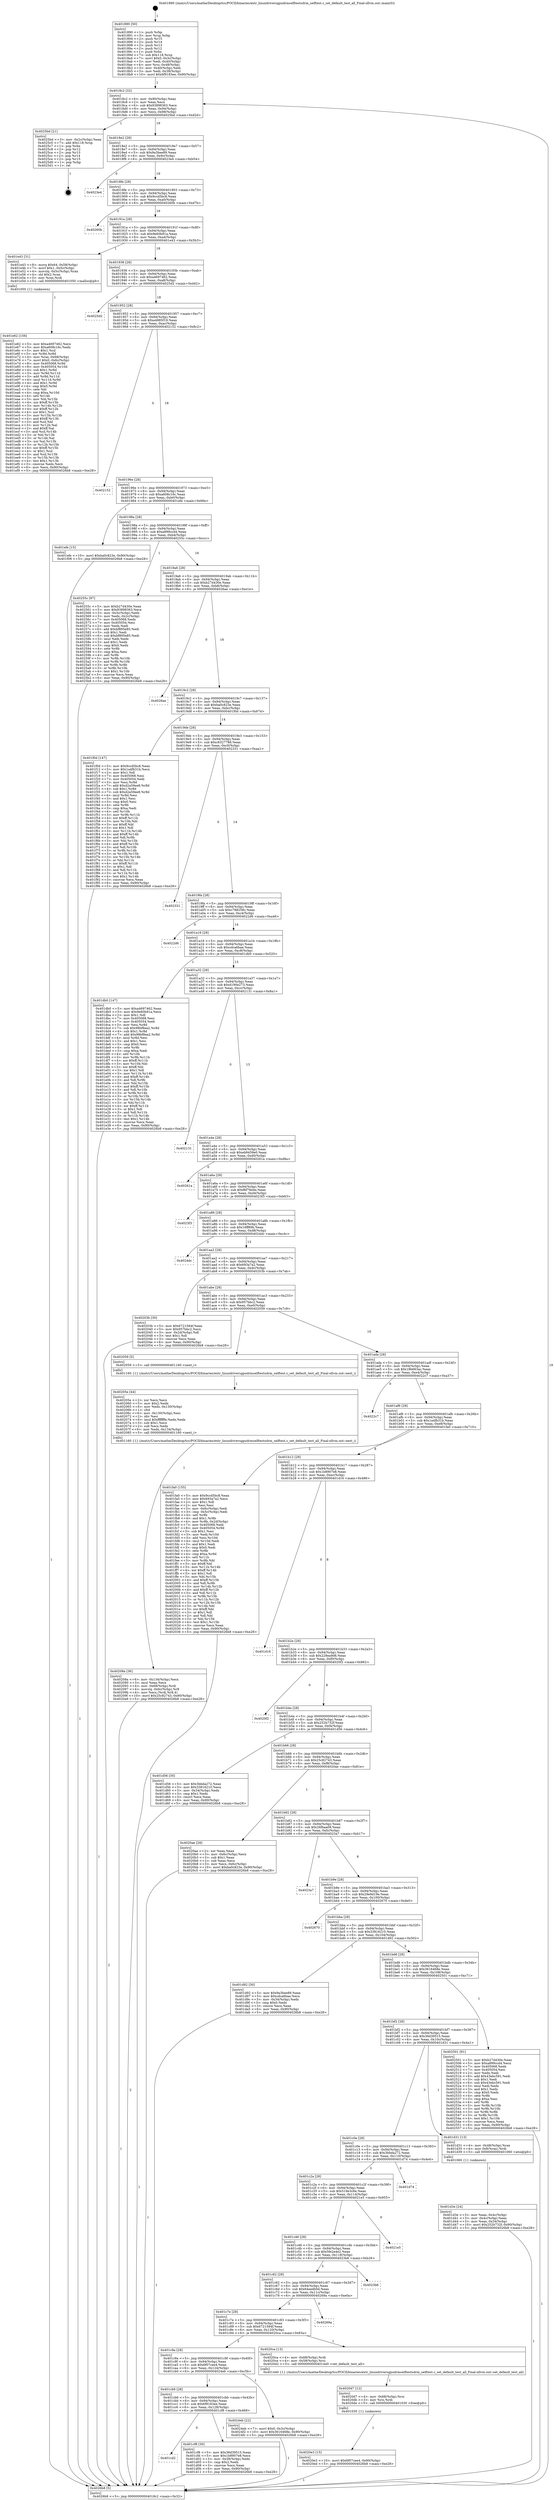 digraph "0x401890" {
  label = "0x401890 (/mnt/c/Users/mathe/Desktop/tcc/POCII/binaries/extr_linuxdriversgpudrmselftestsdrm_selftest.c_set_default_test_all_Final-ollvm.out::main(0))"
  labelloc = "t"
  node[shape=record]

  Entry [label="",width=0.3,height=0.3,shape=circle,fillcolor=black,style=filled]
  "0x4018c2" [label="{
     0x4018c2 [32]\l
     | [instrs]\l
     &nbsp;&nbsp;0x4018c2 \<+6\>: mov -0x90(%rbp),%eax\l
     &nbsp;&nbsp;0x4018c8 \<+2\>: mov %eax,%ecx\l
     &nbsp;&nbsp;0x4018ca \<+6\>: sub $0x93898363,%ecx\l
     &nbsp;&nbsp;0x4018d0 \<+6\>: mov %eax,-0x94(%rbp)\l
     &nbsp;&nbsp;0x4018d6 \<+6\>: mov %ecx,-0x98(%rbp)\l
     &nbsp;&nbsp;0x4018dc \<+6\>: je 00000000004025bd \<main+0xd2d\>\l
  }"]
  "0x4025bd" [label="{
     0x4025bd [21]\l
     | [instrs]\l
     &nbsp;&nbsp;0x4025bd \<+3\>: mov -0x2c(%rbp),%eax\l
     &nbsp;&nbsp;0x4025c0 \<+7\>: add $0x118,%rsp\l
     &nbsp;&nbsp;0x4025c7 \<+1\>: pop %rbx\l
     &nbsp;&nbsp;0x4025c8 \<+2\>: pop %r12\l
     &nbsp;&nbsp;0x4025ca \<+2\>: pop %r13\l
     &nbsp;&nbsp;0x4025cc \<+2\>: pop %r14\l
     &nbsp;&nbsp;0x4025ce \<+2\>: pop %r15\l
     &nbsp;&nbsp;0x4025d0 \<+1\>: pop %rbp\l
     &nbsp;&nbsp;0x4025d1 \<+1\>: ret\l
  }"]
  "0x4018e2" [label="{
     0x4018e2 [28]\l
     | [instrs]\l
     &nbsp;&nbsp;0x4018e2 \<+5\>: jmp 00000000004018e7 \<main+0x57\>\l
     &nbsp;&nbsp;0x4018e7 \<+6\>: mov -0x94(%rbp),%eax\l
     &nbsp;&nbsp;0x4018ed \<+5\>: sub $0x9a3bee89,%eax\l
     &nbsp;&nbsp;0x4018f2 \<+6\>: mov %eax,-0x9c(%rbp)\l
     &nbsp;&nbsp;0x4018f8 \<+6\>: je 00000000004023e4 \<main+0xb54\>\l
  }"]
  Exit [label="",width=0.3,height=0.3,shape=circle,fillcolor=black,style=filled,peripheries=2]
  "0x4023e4" [label="{
     0x4023e4\l
  }", style=dashed]
  "0x4018fe" [label="{
     0x4018fe [28]\l
     | [instrs]\l
     &nbsp;&nbsp;0x4018fe \<+5\>: jmp 0000000000401903 \<main+0x73\>\l
     &nbsp;&nbsp;0x401903 \<+6\>: mov -0x94(%rbp),%eax\l
     &nbsp;&nbsp;0x401909 \<+5\>: sub $0x9ccd5bc8,%eax\l
     &nbsp;&nbsp;0x40190e \<+6\>: mov %eax,-0xa0(%rbp)\l
     &nbsp;&nbsp;0x401914 \<+6\>: je 000000000040260b \<main+0xd7b\>\l
  }"]
  "0x4020e3" [label="{
     0x4020e3 [15]\l
     | [instrs]\l
     &nbsp;&nbsp;0x4020e3 \<+10\>: movl $0x6f07cee4,-0x90(%rbp)\l
     &nbsp;&nbsp;0x4020ed \<+5\>: jmp 00000000004026b8 \<main+0xe28\>\l
  }"]
  "0x40260b" [label="{
     0x40260b\l
  }", style=dashed]
  "0x40191a" [label="{
     0x40191a [28]\l
     | [instrs]\l
     &nbsp;&nbsp;0x40191a \<+5\>: jmp 000000000040191f \<main+0x8f\>\l
     &nbsp;&nbsp;0x40191f \<+6\>: mov -0x94(%rbp),%eax\l
     &nbsp;&nbsp;0x401925 \<+5\>: sub $0x9e60b91a,%eax\l
     &nbsp;&nbsp;0x40192a \<+6\>: mov %eax,-0xa4(%rbp)\l
     &nbsp;&nbsp;0x401930 \<+6\>: je 0000000000401e43 \<main+0x5b3\>\l
  }"]
  "0x4020d7" [label="{
     0x4020d7 [12]\l
     | [instrs]\l
     &nbsp;&nbsp;0x4020d7 \<+4\>: mov -0x68(%rbp),%rsi\l
     &nbsp;&nbsp;0x4020db \<+3\>: mov %rsi,%rdi\l
     &nbsp;&nbsp;0x4020de \<+5\>: call 0000000000401030 \<free@plt\>\l
     | [calls]\l
     &nbsp;&nbsp;0x401030 \{1\} (unknown)\l
  }"]
  "0x401e43" [label="{
     0x401e43 [31]\l
     | [instrs]\l
     &nbsp;&nbsp;0x401e43 \<+8\>: movq $0x64,-0x58(%rbp)\l
     &nbsp;&nbsp;0x401e4b \<+7\>: movl $0x1,-0x5c(%rbp)\l
     &nbsp;&nbsp;0x401e52 \<+4\>: movslq -0x5c(%rbp),%rax\l
     &nbsp;&nbsp;0x401e56 \<+4\>: shl $0x2,%rax\l
     &nbsp;&nbsp;0x401e5a \<+3\>: mov %rax,%rdi\l
     &nbsp;&nbsp;0x401e5d \<+5\>: call 0000000000401050 \<malloc@plt\>\l
     | [calls]\l
     &nbsp;&nbsp;0x401050 \{1\} (unknown)\l
  }"]
  "0x401936" [label="{
     0x401936 [28]\l
     | [instrs]\l
     &nbsp;&nbsp;0x401936 \<+5\>: jmp 000000000040193b \<main+0xab\>\l
     &nbsp;&nbsp;0x40193b \<+6\>: mov -0x94(%rbp),%eax\l
     &nbsp;&nbsp;0x401941 \<+5\>: sub $0xa4697462,%eax\l
     &nbsp;&nbsp;0x401946 \<+6\>: mov %eax,-0xa8(%rbp)\l
     &nbsp;&nbsp;0x40194c \<+6\>: je 00000000004025d2 \<main+0xd42\>\l
  }"]
  "0x40208a" [label="{
     0x40208a [36]\l
     | [instrs]\l
     &nbsp;&nbsp;0x40208a \<+6\>: mov -0x134(%rbp),%ecx\l
     &nbsp;&nbsp;0x402090 \<+3\>: imul %eax,%ecx\l
     &nbsp;&nbsp;0x402093 \<+4\>: mov -0x68(%rbp),%rdi\l
     &nbsp;&nbsp;0x402097 \<+4\>: movslq -0x6c(%rbp),%r8\l
     &nbsp;&nbsp;0x40209b \<+4\>: mov %ecx,(%rdi,%r8,4)\l
     &nbsp;&nbsp;0x40209f \<+10\>: movl $0x25c82743,-0x90(%rbp)\l
     &nbsp;&nbsp;0x4020a9 \<+5\>: jmp 00000000004026b8 \<main+0xe28\>\l
  }"]
  "0x4025d2" [label="{
     0x4025d2\l
  }", style=dashed]
  "0x401952" [label="{
     0x401952 [28]\l
     | [instrs]\l
     &nbsp;&nbsp;0x401952 \<+5\>: jmp 0000000000401957 \<main+0xc7\>\l
     &nbsp;&nbsp;0x401957 \<+6\>: mov -0x94(%rbp),%eax\l
     &nbsp;&nbsp;0x40195d \<+5\>: sub $0xa4885f19,%eax\l
     &nbsp;&nbsp;0x401962 \<+6\>: mov %eax,-0xac(%rbp)\l
     &nbsp;&nbsp;0x401968 \<+6\>: je 0000000000402152 \<main+0x8c2\>\l
  }"]
  "0x40205e" [label="{
     0x40205e [44]\l
     | [instrs]\l
     &nbsp;&nbsp;0x40205e \<+2\>: xor %ecx,%ecx\l
     &nbsp;&nbsp;0x402060 \<+5\>: mov $0x2,%edx\l
     &nbsp;&nbsp;0x402065 \<+6\>: mov %edx,-0x130(%rbp)\l
     &nbsp;&nbsp;0x40206b \<+1\>: cltd\l
     &nbsp;&nbsp;0x40206c \<+6\>: mov -0x130(%rbp),%esi\l
     &nbsp;&nbsp;0x402072 \<+2\>: idiv %esi\l
     &nbsp;&nbsp;0x402074 \<+6\>: imul $0xfffffffe,%edx,%edx\l
     &nbsp;&nbsp;0x40207a \<+3\>: sub $0x1,%ecx\l
     &nbsp;&nbsp;0x40207d \<+2\>: sub %ecx,%edx\l
     &nbsp;&nbsp;0x40207f \<+6\>: mov %edx,-0x134(%rbp)\l
     &nbsp;&nbsp;0x402085 \<+5\>: call 0000000000401160 \<next_i\>\l
     | [calls]\l
     &nbsp;&nbsp;0x401160 \{1\} (/mnt/c/Users/mathe/Desktop/tcc/POCII/binaries/extr_linuxdriversgpudrmselftestsdrm_selftest.c_set_default_test_all_Final-ollvm.out::next_i)\l
  }"]
  "0x402152" [label="{
     0x402152\l
  }", style=dashed]
  "0x40196e" [label="{
     0x40196e [28]\l
     | [instrs]\l
     &nbsp;&nbsp;0x40196e \<+5\>: jmp 0000000000401973 \<main+0xe3\>\l
     &nbsp;&nbsp;0x401973 \<+6\>: mov -0x94(%rbp),%eax\l
     &nbsp;&nbsp;0x401979 \<+5\>: sub $0xa608c16c,%eax\l
     &nbsp;&nbsp;0x40197e \<+6\>: mov %eax,-0xb0(%rbp)\l
     &nbsp;&nbsp;0x401984 \<+6\>: je 0000000000401efe \<main+0x66e\>\l
  }"]
  "0x401e62" [label="{
     0x401e62 [156]\l
     | [instrs]\l
     &nbsp;&nbsp;0x401e62 \<+5\>: mov $0xa4697462,%ecx\l
     &nbsp;&nbsp;0x401e67 \<+5\>: mov $0xa608c16c,%edx\l
     &nbsp;&nbsp;0x401e6c \<+3\>: mov $0x1,%sil\l
     &nbsp;&nbsp;0x401e6f \<+3\>: xor %r8d,%r8d\l
     &nbsp;&nbsp;0x401e72 \<+4\>: mov %rax,-0x68(%rbp)\l
     &nbsp;&nbsp;0x401e76 \<+7\>: movl $0x0,-0x6c(%rbp)\l
     &nbsp;&nbsp;0x401e7d \<+8\>: mov 0x405068,%r9d\l
     &nbsp;&nbsp;0x401e85 \<+8\>: mov 0x405054,%r10d\l
     &nbsp;&nbsp;0x401e8d \<+4\>: sub $0x1,%r8d\l
     &nbsp;&nbsp;0x401e91 \<+3\>: mov %r9d,%r11d\l
     &nbsp;&nbsp;0x401e94 \<+3\>: add %r8d,%r11d\l
     &nbsp;&nbsp;0x401e97 \<+4\>: imul %r11d,%r9d\l
     &nbsp;&nbsp;0x401e9b \<+4\>: and $0x1,%r9d\l
     &nbsp;&nbsp;0x401e9f \<+4\>: cmp $0x0,%r9d\l
     &nbsp;&nbsp;0x401ea3 \<+3\>: sete %bl\l
     &nbsp;&nbsp;0x401ea6 \<+4\>: cmp $0xa,%r10d\l
     &nbsp;&nbsp;0x401eaa \<+4\>: setl %r14b\l
     &nbsp;&nbsp;0x401eae \<+3\>: mov %bl,%r15b\l
     &nbsp;&nbsp;0x401eb1 \<+4\>: xor $0xff,%r15b\l
     &nbsp;&nbsp;0x401eb5 \<+3\>: mov %r14b,%r12b\l
     &nbsp;&nbsp;0x401eb8 \<+4\>: xor $0xff,%r12b\l
     &nbsp;&nbsp;0x401ebc \<+4\>: xor $0x1,%sil\l
     &nbsp;&nbsp;0x401ec0 \<+3\>: mov %r15b,%r13b\l
     &nbsp;&nbsp;0x401ec3 \<+4\>: and $0xff,%r13b\l
     &nbsp;&nbsp;0x401ec7 \<+3\>: and %sil,%bl\l
     &nbsp;&nbsp;0x401eca \<+3\>: mov %r12b,%al\l
     &nbsp;&nbsp;0x401ecd \<+2\>: and $0xff,%al\l
     &nbsp;&nbsp;0x401ecf \<+3\>: and %sil,%r14b\l
     &nbsp;&nbsp;0x401ed2 \<+3\>: or %bl,%r13b\l
     &nbsp;&nbsp;0x401ed5 \<+3\>: or %r14b,%al\l
     &nbsp;&nbsp;0x401ed8 \<+3\>: xor %al,%r13b\l
     &nbsp;&nbsp;0x401edb \<+3\>: or %r12b,%r15b\l
     &nbsp;&nbsp;0x401ede \<+4\>: xor $0xff,%r15b\l
     &nbsp;&nbsp;0x401ee2 \<+4\>: or $0x1,%sil\l
     &nbsp;&nbsp;0x401ee6 \<+3\>: and %sil,%r15b\l
     &nbsp;&nbsp;0x401ee9 \<+3\>: or %r15b,%r13b\l
     &nbsp;&nbsp;0x401eec \<+4\>: test $0x1,%r13b\l
     &nbsp;&nbsp;0x401ef0 \<+3\>: cmovne %edx,%ecx\l
     &nbsp;&nbsp;0x401ef3 \<+6\>: mov %ecx,-0x90(%rbp)\l
     &nbsp;&nbsp;0x401ef9 \<+5\>: jmp 00000000004026b8 \<main+0xe28\>\l
  }"]
  "0x401efe" [label="{
     0x401efe [15]\l
     | [instrs]\l
     &nbsp;&nbsp;0x401efe \<+10\>: movl $0xba0c823e,-0x90(%rbp)\l
     &nbsp;&nbsp;0x401f08 \<+5\>: jmp 00000000004026b8 \<main+0xe28\>\l
  }"]
  "0x40198a" [label="{
     0x40198a [28]\l
     | [instrs]\l
     &nbsp;&nbsp;0x40198a \<+5\>: jmp 000000000040198f \<main+0xff\>\l
     &nbsp;&nbsp;0x40198f \<+6\>: mov -0x94(%rbp),%eax\l
     &nbsp;&nbsp;0x401995 \<+5\>: sub $0xa899ccd4,%eax\l
     &nbsp;&nbsp;0x40199a \<+6\>: mov %eax,-0xb4(%rbp)\l
     &nbsp;&nbsp;0x4019a0 \<+6\>: je 000000000040255c \<main+0xccc\>\l
  }"]
  "0x401d3e" [label="{
     0x401d3e [24]\l
     | [instrs]\l
     &nbsp;&nbsp;0x401d3e \<+3\>: mov %eax,-0x4c(%rbp)\l
     &nbsp;&nbsp;0x401d41 \<+3\>: mov -0x4c(%rbp),%eax\l
     &nbsp;&nbsp;0x401d44 \<+3\>: mov %eax,-0x34(%rbp)\l
     &nbsp;&nbsp;0x401d47 \<+10\>: movl $0x252b732f,-0x90(%rbp)\l
     &nbsp;&nbsp;0x401d51 \<+5\>: jmp 00000000004026b8 \<main+0xe28\>\l
  }"]
  "0x40255c" [label="{
     0x40255c [97]\l
     | [instrs]\l
     &nbsp;&nbsp;0x40255c \<+5\>: mov $0xb27d430e,%eax\l
     &nbsp;&nbsp;0x402561 \<+5\>: mov $0x93898363,%ecx\l
     &nbsp;&nbsp;0x402566 \<+3\>: mov -0x3c(%rbp),%edx\l
     &nbsp;&nbsp;0x402569 \<+3\>: mov %edx,-0x2c(%rbp)\l
     &nbsp;&nbsp;0x40256c \<+7\>: mov 0x405068,%edx\l
     &nbsp;&nbsp;0x402573 \<+7\>: mov 0x405054,%esi\l
     &nbsp;&nbsp;0x40257a \<+2\>: mov %edx,%edi\l
     &nbsp;&nbsp;0x40257c \<+6\>: add $0xbf895e85,%edi\l
     &nbsp;&nbsp;0x402582 \<+3\>: sub $0x1,%edi\l
     &nbsp;&nbsp;0x402585 \<+6\>: sub $0xbf895e85,%edi\l
     &nbsp;&nbsp;0x40258b \<+3\>: imul %edi,%edx\l
     &nbsp;&nbsp;0x40258e \<+3\>: and $0x1,%edx\l
     &nbsp;&nbsp;0x402591 \<+3\>: cmp $0x0,%edx\l
     &nbsp;&nbsp;0x402594 \<+4\>: sete %r8b\l
     &nbsp;&nbsp;0x402598 \<+3\>: cmp $0xa,%esi\l
     &nbsp;&nbsp;0x40259b \<+4\>: setl %r9b\l
     &nbsp;&nbsp;0x40259f \<+3\>: mov %r8b,%r10b\l
     &nbsp;&nbsp;0x4025a2 \<+3\>: and %r9b,%r10b\l
     &nbsp;&nbsp;0x4025a5 \<+3\>: xor %r9b,%r8b\l
     &nbsp;&nbsp;0x4025a8 \<+3\>: or %r8b,%r10b\l
     &nbsp;&nbsp;0x4025ab \<+4\>: test $0x1,%r10b\l
     &nbsp;&nbsp;0x4025af \<+3\>: cmovne %ecx,%eax\l
     &nbsp;&nbsp;0x4025b2 \<+6\>: mov %eax,-0x90(%rbp)\l
     &nbsp;&nbsp;0x4025b8 \<+5\>: jmp 00000000004026b8 \<main+0xe28\>\l
  }"]
  "0x4019a6" [label="{
     0x4019a6 [28]\l
     | [instrs]\l
     &nbsp;&nbsp;0x4019a6 \<+5\>: jmp 00000000004019ab \<main+0x11b\>\l
     &nbsp;&nbsp;0x4019ab \<+6\>: mov -0x94(%rbp),%eax\l
     &nbsp;&nbsp;0x4019b1 \<+5\>: sub $0xb27d430e,%eax\l
     &nbsp;&nbsp;0x4019b6 \<+6\>: mov %eax,-0xb8(%rbp)\l
     &nbsp;&nbsp;0x4019bc \<+6\>: je 00000000004026ae \<main+0xe1e\>\l
  }"]
  "0x401890" [label="{
     0x401890 [50]\l
     | [instrs]\l
     &nbsp;&nbsp;0x401890 \<+1\>: push %rbp\l
     &nbsp;&nbsp;0x401891 \<+3\>: mov %rsp,%rbp\l
     &nbsp;&nbsp;0x401894 \<+2\>: push %r15\l
     &nbsp;&nbsp;0x401896 \<+2\>: push %r14\l
     &nbsp;&nbsp;0x401898 \<+2\>: push %r13\l
     &nbsp;&nbsp;0x40189a \<+2\>: push %r12\l
     &nbsp;&nbsp;0x40189c \<+1\>: push %rbx\l
     &nbsp;&nbsp;0x40189d \<+7\>: sub $0x118,%rsp\l
     &nbsp;&nbsp;0x4018a4 \<+7\>: movl $0x0,-0x3c(%rbp)\l
     &nbsp;&nbsp;0x4018ab \<+3\>: mov %edi,-0x40(%rbp)\l
     &nbsp;&nbsp;0x4018ae \<+4\>: mov %rsi,-0x48(%rbp)\l
     &nbsp;&nbsp;0x4018b2 \<+3\>: mov -0x40(%rbp),%edi\l
     &nbsp;&nbsp;0x4018b5 \<+3\>: mov %edi,-0x38(%rbp)\l
     &nbsp;&nbsp;0x4018b8 \<+10\>: movl $0x6f9183ee,-0x90(%rbp)\l
  }"]
  "0x4026ae" [label="{
     0x4026ae\l
  }", style=dashed]
  "0x4019c2" [label="{
     0x4019c2 [28]\l
     | [instrs]\l
     &nbsp;&nbsp;0x4019c2 \<+5\>: jmp 00000000004019c7 \<main+0x137\>\l
     &nbsp;&nbsp;0x4019c7 \<+6\>: mov -0x94(%rbp),%eax\l
     &nbsp;&nbsp;0x4019cd \<+5\>: sub $0xba0c823e,%eax\l
     &nbsp;&nbsp;0x4019d2 \<+6\>: mov %eax,-0xbc(%rbp)\l
     &nbsp;&nbsp;0x4019d8 \<+6\>: je 0000000000401f0d \<main+0x67d\>\l
  }"]
  "0x4026b8" [label="{
     0x4026b8 [5]\l
     | [instrs]\l
     &nbsp;&nbsp;0x4026b8 \<+5\>: jmp 00000000004018c2 \<main+0x32\>\l
  }"]
  "0x401f0d" [label="{
     0x401f0d [147]\l
     | [instrs]\l
     &nbsp;&nbsp;0x401f0d \<+5\>: mov $0x9ccd5bc8,%eax\l
     &nbsp;&nbsp;0x401f12 \<+5\>: mov $0x1a4fb31b,%ecx\l
     &nbsp;&nbsp;0x401f17 \<+2\>: mov $0x1,%dl\l
     &nbsp;&nbsp;0x401f19 \<+7\>: mov 0x405068,%esi\l
     &nbsp;&nbsp;0x401f20 \<+7\>: mov 0x405054,%edi\l
     &nbsp;&nbsp;0x401f27 \<+3\>: mov %esi,%r8d\l
     &nbsp;&nbsp;0x401f2a \<+7\>: add $0xd2a59ee8,%r8d\l
     &nbsp;&nbsp;0x401f31 \<+4\>: sub $0x1,%r8d\l
     &nbsp;&nbsp;0x401f35 \<+7\>: sub $0xd2a59ee8,%r8d\l
     &nbsp;&nbsp;0x401f3c \<+4\>: imul %r8d,%esi\l
     &nbsp;&nbsp;0x401f40 \<+3\>: and $0x1,%esi\l
     &nbsp;&nbsp;0x401f43 \<+3\>: cmp $0x0,%esi\l
     &nbsp;&nbsp;0x401f46 \<+4\>: sete %r9b\l
     &nbsp;&nbsp;0x401f4a \<+3\>: cmp $0xa,%edi\l
     &nbsp;&nbsp;0x401f4d \<+4\>: setl %r10b\l
     &nbsp;&nbsp;0x401f51 \<+3\>: mov %r9b,%r11b\l
     &nbsp;&nbsp;0x401f54 \<+4\>: xor $0xff,%r11b\l
     &nbsp;&nbsp;0x401f58 \<+3\>: mov %r10b,%bl\l
     &nbsp;&nbsp;0x401f5b \<+3\>: xor $0xff,%bl\l
     &nbsp;&nbsp;0x401f5e \<+3\>: xor $0x1,%dl\l
     &nbsp;&nbsp;0x401f61 \<+3\>: mov %r11b,%r14b\l
     &nbsp;&nbsp;0x401f64 \<+4\>: and $0xff,%r14b\l
     &nbsp;&nbsp;0x401f68 \<+3\>: and %dl,%r9b\l
     &nbsp;&nbsp;0x401f6b \<+3\>: mov %bl,%r15b\l
     &nbsp;&nbsp;0x401f6e \<+4\>: and $0xff,%r15b\l
     &nbsp;&nbsp;0x401f72 \<+3\>: and %dl,%r10b\l
     &nbsp;&nbsp;0x401f75 \<+3\>: or %r9b,%r14b\l
     &nbsp;&nbsp;0x401f78 \<+3\>: or %r10b,%r15b\l
     &nbsp;&nbsp;0x401f7b \<+3\>: xor %r15b,%r14b\l
     &nbsp;&nbsp;0x401f7e \<+3\>: or %bl,%r11b\l
     &nbsp;&nbsp;0x401f81 \<+4\>: xor $0xff,%r11b\l
     &nbsp;&nbsp;0x401f85 \<+3\>: or $0x1,%dl\l
     &nbsp;&nbsp;0x401f88 \<+3\>: and %dl,%r11b\l
     &nbsp;&nbsp;0x401f8b \<+3\>: or %r11b,%r14b\l
     &nbsp;&nbsp;0x401f8e \<+4\>: test $0x1,%r14b\l
     &nbsp;&nbsp;0x401f92 \<+3\>: cmovne %ecx,%eax\l
     &nbsp;&nbsp;0x401f95 \<+6\>: mov %eax,-0x90(%rbp)\l
     &nbsp;&nbsp;0x401f9b \<+5\>: jmp 00000000004026b8 \<main+0xe28\>\l
  }"]
  "0x4019de" [label="{
     0x4019de [28]\l
     | [instrs]\l
     &nbsp;&nbsp;0x4019de \<+5\>: jmp 00000000004019e3 \<main+0x153\>\l
     &nbsp;&nbsp;0x4019e3 \<+6\>: mov -0x94(%rbp),%eax\l
     &nbsp;&nbsp;0x4019e9 \<+5\>: sub $0xc6327788,%eax\l
     &nbsp;&nbsp;0x4019ee \<+6\>: mov %eax,-0xc0(%rbp)\l
     &nbsp;&nbsp;0x4019f4 \<+6\>: je 0000000000402331 \<main+0xaa1\>\l
  }"]
  "0x401cd2" [label="{
     0x401cd2\l
  }", style=dashed]
  "0x402331" [label="{
     0x402331\l
  }", style=dashed]
  "0x4019fa" [label="{
     0x4019fa [28]\l
     | [instrs]\l
     &nbsp;&nbsp;0x4019fa \<+5\>: jmp 00000000004019ff \<main+0x16f\>\l
     &nbsp;&nbsp;0x4019ff \<+6\>: mov -0x94(%rbp),%eax\l
     &nbsp;&nbsp;0x401a05 \<+5\>: sub $0xc788258c,%eax\l
     &nbsp;&nbsp;0x401a0a \<+6\>: mov %eax,-0xc4(%rbp)\l
     &nbsp;&nbsp;0x401a10 \<+6\>: je 00000000004022d6 \<main+0xa46\>\l
  }"]
  "0x401cf8" [label="{
     0x401cf8 [30]\l
     | [instrs]\l
     &nbsp;&nbsp;0x401cf8 \<+5\>: mov $0x36d39515,%eax\l
     &nbsp;&nbsp;0x401cfd \<+5\>: mov $0x1b8907e8,%ecx\l
     &nbsp;&nbsp;0x401d02 \<+3\>: mov -0x38(%rbp),%edx\l
     &nbsp;&nbsp;0x401d05 \<+3\>: cmp $0x2,%edx\l
     &nbsp;&nbsp;0x401d08 \<+3\>: cmovne %ecx,%eax\l
     &nbsp;&nbsp;0x401d0b \<+6\>: mov %eax,-0x90(%rbp)\l
     &nbsp;&nbsp;0x401d11 \<+5\>: jmp 00000000004026b8 \<main+0xe28\>\l
  }"]
  "0x4022d6" [label="{
     0x4022d6\l
  }", style=dashed]
  "0x401a16" [label="{
     0x401a16 [28]\l
     | [instrs]\l
     &nbsp;&nbsp;0x401a16 \<+5\>: jmp 0000000000401a1b \<main+0x18b\>\l
     &nbsp;&nbsp;0x401a1b \<+6\>: mov -0x94(%rbp),%eax\l
     &nbsp;&nbsp;0x401a21 \<+5\>: sub $0xcdca6bae,%eax\l
     &nbsp;&nbsp;0x401a26 \<+6\>: mov %eax,-0xc8(%rbp)\l
     &nbsp;&nbsp;0x401a2c \<+6\>: je 0000000000401db0 \<main+0x520\>\l
  }"]
  "0x401cb6" [label="{
     0x401cb6 [28]\l
     | [instrs]\l
     &nbsp;&nbsp;0x401cb6 \<+5\>: jmp 0000000000401cbb \<main+0x42b\>\l
     &nbsp;&nbsp;0x401cbb \<+6\>: mov -0x94(%rbp),%eax\l
     &nbsp;&nbsp;0x401cc1 \<+5\>: sub $0x6f9183ee,%eax\l
     &nbsp;&nbsp;0x401cc6 \<+6\>: mov %eax,-0x128(%rbp)\l
     &nbsp;&nbsp;0x401ccc \<+6\>: je 0000000000401cf8 \<main+0x468\>\l
  }"]
  "0x401db0" [label="{
     0x401db0 [147]\l
     | [instrs]\l
     &nbsp;&nbsp;0x401db0 \<+5\>: mov $0xa4697462,%eax\l
     &nbsp;&nbsp;0x401db5 \<+5\>: mov $0x9e60b91a,%ecx\l
     &nbsp;&nbsp;0x401dba \<+2\>: mov $0x1,%dl\l
     &nbsp;&nbsp;0x401dbc \<+7\>: mov 0x405068,%esi\l
     &nbsp;&nbsp;0x401dc3 \<+7\>: mov 0x405054,%edi\l
     &nbsp;&nbsp;0x401dca \<+3\>: mov %esi,%r8d\l
     &nbsp;&nbsp;0x401dcd \<+7\>: sub $0x98bf8ea2,%r8d\l
     &nbsp;&nbsp;0x401dd4 \<+4\>: sub $0x1,%r8d\l
     &nbsp;&nbsp;0x401dd8 \<+7\>: add $0x98bf8ea2,%r8d\l
     &nbsp;&nbsp;0x401ddf \<+4\>: imul %r8d,%esi\l
     &nbsp;&nbsp;0x401de3 \<+3\>: and $0x1,%esi\l
     &nbsp;&nbsp;0x401de6 \<+3\>: cmp $0x0,%esi\l
     &nbsp;&nbsp;0x401de9 \<+4\>: sete %r9b\l
     &nbsp;&nbsp;0x401ded \<+3\>: cmp $0xa,%edi\l
     &nbsp;&nbsp;0x401df0 \<+4\>: setl %r10b\l
     &nbsp;&nbsp;0x401df4 \<+3\>: mov %r9b,%r11b\l
     &nbsp;&nbsp;0x401df7 \<+4\>: xor $0xff,%r11b\l
     &nbsp;&nbsp;0x401dfb \<+3\>: mov %r10b,%bl\l
     &nbsp;&nbsp;0x401dfe \<+3\>: xor $0xff,%bl\l
     &nbsp;&nbsp;0x401e01 \<+3\>: xor $0x1,%dl\l
     &nbsp;&nbsp;0x401e04 \<+3\>: mov %r11b,%r14b\l
     &nbsp;&nbsp;0x401e07 \<+4\>: and $0xff,%r14b\l
     &nbsp;&nbsp;0x401e0b \<+3\>: and %dl,%r9b\l
     &nbsp;&nbsp;0x401e0e \<+3\>: mov %bl,%r15b\l
     &nbsp;&nbsp;0x401e11 \<+4\>: and $0xff,%r15b\l
     &nbsp;&nbsp;0x401e15 \<+3\>: and %dl,%r10b\l
     &nbsp;&nbsp;0x401e18 \<+3\>: or %r9b,%r14b\l
     &nbsp;&nbsp;0x401e1b \<+3\>: or %r10b,%r15b\l
     &nbsp;&nbsp;0x401e1e \<+3\>: xor %r15b,%r14b\l
     &nbsp;&nbsp;0x401e21 \<+3\>: or %bl,%r11b\l
     &nbsp;&nbsp;0x401e24 \<+4\>: xor $0xff,%r11b\l
     &nbsp;&nbsp;0x401e28 \<+3\>: or $0x1,%dl\l
     &nbsp;&nbsp;0x401e2b \<+3\>: and %dl,%r11b\l
     &nbsp;&nbsp;0x401e2e \<+3\>: or %r11b,%r14b\l
     &nbsp;&nbsp;0x401e31 \<+4\>: test $0x1,%r14b\l
     &nbsp;&nbsp;0x401e35 \<+3\>: cmovne %ecx,%eax\l
     &nbsp;&nbsp;0x401e38 \<+6\>: mov %eax,-0x90(%rbp)\l
     &nbsp;&nbsp;0x401e3e \<+5\>: jmp 00000000004026b8 \<main+0xe28\>\l
  }"]
  "0x401a32" [label="{
     0x401a32 [28]\l
     | [instrs]\l
     &nbsp;&nbsp;0x401a32 \<+5\>: jmp 0000000000401a37 \<main+0x1a7\>\l
     &nbsp;&nbsp;0x401a37 \<+6\>: mov -0x94(%rbp),%eax\l
     &nbsp;&nbsp;0x401a3d \<+5\>: sub $0xd190e273,%eax\l
     &nbsp;&nbsp;0x401a42 \<+6\>: mov %eax,-0xcc(%rbp)\l
     &nbsp;&nbsp;0x401a48 \<+6\>: je 0000000000402131 \<main+0x8a1\>\l
  }"]
  "0x4024eb" [label="{
     0x4024eb [22]\l
     | [instrs]\l
     &nbsp;&nbsp;0x4024eb \<+7\>: movl $0x0,-0x3c(%rbp)\l
     &nbsp;&nbsp;0x4024f2 \<+10\>: movl $0x3616468e,-0x90(%rbp)\l
     &nbsp;&nbsp;0x4024fc \<+5\>: jmp 00000000004026b8 \<main+0xe28\>\l
  }"]
  "0x402131" [label="{
     0x402131\l
  }", style=dashed]
  "0x401a4e" [label="{
     0x401a4e [28]\l
     | [instrs]\l
     &nbsp;&nbsp;0x401a4e \<+5\>: jmp 0000000000401a53 \<main+0x1c3\>\l
     &nbsp;&nbsp;0x401a53 \<+6\>: mov -0x94(%rbp),%eax\l
     &nbsp;&nbsp;0x401a59 \<+5\>: sub $0xeb9459e0,%eax\l
     &nbsp;&nbsp;0x401a5e \<+6\>: mov %eax,-0xd0(%rbp)\l
     &nbsp;&nbsp;0x401a64 \<+6\>: je 000000000040261a \<main+0xd8a\>\l
  }"]
  "0x401c9a" [label="{
     0x401c9a [28]\l
     | [instrs]\l
     &nbsp;&nbsp;0x401c9a \<+5\>: jmp 0000000000401c9f \<main+0x40f\>\l
     &nbsp;&nbsp;0x401c9f \<+6\>: mov -0x94(%rbp),%eax\l
     &nbsp;&nbsp;0x401ca5 \<+5\>: sub $0x6f07cee4,%eax\l
     &nbsp;&nbsp;0x401caa \<+6\>: mov %eax,-0x124(%rbp)\l
     &nbsp;&nbsp;0x401cb0 \<+6\>: je 00000000004024eb \<main+0xc5b\>\l
  }"]
  "0x40261a" [label="{
     0x40261a\l
  }", style=dashed]
  "0x401a6a" [label="{
     0x401a6a [28]\l
     | [instrs]\l
     &nbsp;&nbsp;0x401a6a \<+5\>: jmp 0000000000401a6f \<main+0x1df\>\l
     &nbsp;&nbsp;0x401a6f \<+6\>: mov -0x94(%rbp),%eax\l
     &nbsp;&nbsp;0x401a75 \<+5\>: sub $0xf6f79d4e,%eax\l
     &nbsp;&nbsp;0x401a7a \<+6\>: mov %eax,-0xd4(%rbp)\l
     &nbsp;&nbsp;0x401a80 \<+6\>: je 00000000004023f3 \<main+0xb63\>\l
  }"]
  "0x4020ca" [label="{
     0x4020ca [13]\l
     | [instrs]\l
     &nbsp;&nbsp;0x4020ca \<+4\>: mov -0x68(%rbp),%rdi\l
     &nbsp;&nbsp;0x4020ce \<+4\>: mov -0x58(%rbp),%rsi\l
     &nbsp;&nbsp;0x4020d2 \<+5\>: call 0000000000401440 \<set_default_test_all\>\l
     | [calls]\l
     &nbsp;&nbsp;0x401440 \{1\} (/mnt/c/Users/mathe/Desktop/tcc/POCII/binaries/extr_linuxdriversgpudrmselftestsdrm_selftest.c_set_default_test_all_Final-ollvm.out::set_default_test_all)\l
  }"]
  "0x4023f3" [label="{
     0x4023f3\l
  }", style=dashed]
  "0x401a86" [label="{
     0x401a86 [28]\l
     | [instrs]\l
     &nbsp;&nbsp;0x401a86 \<+5\>: jmp 0000000000401a8b \<main+0x1fb\>\l
     &nbsp;&nbsp;0x401a8b \<+6\>: mov -0x94(%rbp),%eax\l
     &nbsp;&nbsp;0x401a91 \<+5\>: sub $0x16ff89b,%eax\l
     &nbsp;&nbsp;0x401a96 \<+6\>: mov %eax,-0xd8(%rbp)\l
     &nbsp;&nbsp;0x401a9c \<+6\>: je 00000000004024dc \<main+0xc4c\>\l
  }"]
  "0x401c7e" [label="{
     0x401c7e [28]\l
     | [instrs]\l
     &nbsp;&nbsp;0x401c7e \<+5\>: jmp 0000000000401c83 \<main+0x3f3\>\l
     &nbsp;&nbsp;0x401c83 \<+6\>: mov -0x94(%rbp),%eax\l
     &nbsp;&nbsp;0x401c89 \<+5\>: sub $0x6721584f,%eax\l
     &nbsp;&nbsp;0x401c8e \<+6\>: mov %eax,-0x120(%rbp)\l
     &nbsp;&nbsp;0x401c94 \<+6\>: je 00000000004020ca \<main+0x83a\>\l
  }"]
  "0x4024dc" [label="{
     0x4024dc\l
  }", style=dashed]
  "0x401aa2" [label="{
     0x401aa2 [28]\l
     | [instrs]\l
     &nbsp;&nbsp;0x401aa2 \<+5\>: jmp 0000000000401aa7 \<main+0x217\>\l
     &nbsp;&nbsp;0x401aa7 \<+6\>: mov -0x94(%rbp),%eax\l
     &nbsp;&nbsp;0x401aad \<+5\>: sub $0x693a7a2,%eax\l
     &nbsp;&nbsp;0x401ab2 \<+6\>: mov %eax,-0xdc(%rbp)\l
     &nbsp;&nbsp;0x401ab8 \<+6\>: je 000000000040203b \<main+0x7ab\>\l
  }"]
  "0x40269a" [label="{
     0x40269a\l
  }", style=dashed]
  "0x40203b" [label="{
     0x40203b [30]\l
     | [instrs]\l
     &nbsp;&nbsp;0x40203b \<+5\>: mov $0x6721584f,%eax\l
     &nbsp;&nbsp;0x402040 \<+5\>: mov $0x957bbc2,%ecx\l
     &nbsp;&nbsp;0x402045 \<+3\>: mov -0x2d(%rbp),%dl\l
     &nbsp;&nbsp;0x402048 \<+3\>: test $0x1,%dl\l
     &nbsp;&nbsp;0x40204b \<+3\>: cmovne %ecx,%eax\l
     &nbsp;&nbsp;0x40204e \<+6\>: mov %eax,-0x90(%rbp)\l
     &nbsp;&nbsp;0x402054 \<+5\>: jmp 00000000004026b8 \<main+0xe28\>\l
  }"]
  "0x401abe" [label="{
     0x401abe [28]\l
     | [instrs]\l
     &nbsp;&nbsp;0x401abe \<+5\>: jmp 0000000000401ac3 \<main+0x233\>\l
     &nbsp;&nbsp;0x401ac3 \<+6\>: mov -0x94(%rbp),%eax\l
     &nbsp;&nbsp;0x401ac9 \<+5\>: sub $0x957bbc2,%eax\l
     &nbsp;&nbsp;0x401ace \<+6\>: mov %eax,-0xe0(%rbp)\l
     &nbsp;&nbsp;0x401ad4 \<+6\>: je 0000000000402059 \<main+0x7c9\>\l
  }"]
  "0x401c62" [label="{
     0x401c62 [28]\l
     | [instrs]\l
     &nbsp;&nbsp;0x401c62 \<+5\>: jmp 0000000000401c67 \<main+0x3d7\>\l
     &nbsp;&nbsp;0x401c67 \<+6\>: mov -0x94(%rbp),%eax\l
     &nbsp;&nbsp;0x401c6d \<+5\>: sub $0x64eedb0d,%eax\l
     &nbsp;&nbsp;0x401c72 \<+6\>: mov %eax,-0x11c(%rbp)\l
     &nbsp;&nbsp;0x401c78 \<+6\>: je 000000000040269a \<main+0xe0a\>\l
  }"]
  "0x402059" [label="{
     0x402059 [5]\l
     | [instrs]\l
     &nbsp;&nbsp;0x402059 \<+5\>: call 0000000000401160 \<next_i\>\l
     | [calls]\l
     &nbsp;&nbsp;0x401160 \{1\} (/mnt/c/Users/mathe/Desktop/tcc/POCII/binaries/extr_linuxdriversgpudrmselftestsdrm_selftest.c_set_default_test_all_Final-ollvm.out::next_i)\l
  }"]
  "0x401ada" [label="{
     0x401ada [28]\l
     | [instrs]\l
     &nbsp;&nbsp;0x401ada \<+5\>: jmp 0000000000401adf \<main+0x24f\>\l
     &nbsp;&nbsp;0x401adf \<+6\>: mov -0x94(%rbp),%eax\l
     &nbsp;&nbsp;0x401ae5 \<+5\>: sub $0x18b663ac,%eax\l
     &nbsp;&nbsp;0x401aea \<+6\>: mov %eax,-0xe4(%rbp)\l
     &nbsp;&nbsp;0x401af0 \<+6\>: je 00000000004022c7 \<main+0xa37\>\l
  }"]
  "0x4023b6" [label="{
     0x4023b6\l
  }", style=dashed]
  "0x4022c7" [label="{
     0x4022c7\l
  }", style=dashed]
  "0x401af6" [label="{
     0x401af6 [28]\l
     | [instrs]\l
     &nbsp;&nbsp;0x401af6 \<+5\>: jmp 0000000000401afb \<main+0x26b\>\l
     &nbsp;&nbsp;0x401afb \<+6\>: mov -0x94(%rbp),%eax\l
     &nbsp;&nbsp;0x401b01 \<+5\>: sub $0x1a4fb31b,%eax\l
     &nbsp;&nbsp;0x401b06 \<+6\>: mov %eax,-0xe8(%rbp)\l
     &nbsp;&nbsp;0x401b0c \<+6\>: je 0000000000401fa0 \<main+0x710\>\l
  }"]
  "0x401c46" [label="{
     0x401c46 [28]\l
     | [instrs]\l
     &nbsp;&nbsp;0x401c46 \<+5\>: jmp 0000000000401c4b \<main+0x3bb\>\l
     &nbsp;&nbsp;0x401c4b \<+6\>: mov -0x94(%rbp),%eax\l
     &nbsp;&nbsp;0x401c51 \<+5\>: sub $0x5fe2e4e2,%eax\l
     &nbsp;&nbsp;0x401c56 \<+6\>: mov %eax,-0x118(%rbp)\l
     &nbsp;&nbsp;0x401c5c \<+6\>: je 00000000004023b6 \<main+0xb26\>\l
  }"]
  "0x401fa0" [label="{
     0x401fa0 [155]\l
     | [instrs]\l
     &nbsp;&nbsp;0x401fa0 \<+5\>: mov $0x9ccd5bc8,%eax\l
     &nbsp;&nbsp;0x401fa5 \<+5\>: mov $0x693a7a2,%ecx\l
     &nbsp;&nbsp;0x401faa \<+2\>: mov $0x1,%dl\l
     &nbsp;&nbsp;0x401fac \<+2\>: xor %esi,%esi\l
     &nbsp;&nbsp;0x401fae \<+3\>: mov -0x6c(%rbp),%edi\l
     &nbsp;&nbsp;0x401fb1 \<+3\>: cmp -0x5c(%rbp),%edi\l
     &nbsp;&nbsp;0x401fb4 \<+4\>: setl %r8b\l
     &nbsp;&nbsp;0x401fb8 \<+4\>: and $0x1,%r8b\l
     &nbsp;&nbsp;0x401fbc \<+4\>: mov %r8b,-0x2d(%rbp)\l
     &nbsp;&nbsp;0x401fc0 \<+7\>: mov 0x405068,%edi\l
     &nbsp;&nbsp;0x401fc7 \<+8\>: mov 0x405054,%r9d\l
     &nbsp;&nbsp;0x401fcf \<+3\>: sub $0x1,%esi\l
     &nbsp;&nbsp;0x401fd2 \<+3\>: mov %edi,%r10d\l
     &nbsp;&nbsp;0x401fd5 \<+3\>: add %esi,%r10d\l
     &nbsp;&nbsp;0x401fd8 \<+4\>: imul %r10d,%edi\l
     &nbsp;&nbsp;0x401fdc \<+3\>: and $0x1,%edi\l
     &nbsp;&nbsp;0x401fdf \<+3\>: cmp $0x0,%edi\l
     &nbsp;&nbsp;0x401fe2 \<+4\>: sete %r8b\l
     &nbsp;&nbsp;0x401fe6 \<+4\>: cmp $0xa,%r9d\l
     &nbsp;&nbsp;0x401fea \<+4\>: setl %r11b\l
     &nbsp;&nbsp;0x401fee \<+3\>: mov %r8b,%bl\l
     &nbsp;&nbsp;0x401ff1 \<+3\>: xor $0xff,%bl\l
     &nbsp;&nbsp;0x401ff4 \<+3\>: mov %r11b,%r14b\l
     &nbsp;&nbsp;0x401ff7 \<+4\>: xor $0xff,%r14b\l
     &nbsp;&nbsp;0x401ffb \<+3\>: xor $0x1,%dl\l
     &nbsp;&nbsp;0x401ffe \<+3\>: mov %bl,%r15b\l
     &nbsp;&nbsp;0x402001 \<+4\>: and $0xff,%r15b\l
     &nbsp;&nbsp;0x402005 \<+3\>: and %dl,%r8b\l
     &nbsp;&nbsp;0x402008 \<+3\>: mov %r14b,%r12b\l
     &nbsp;&nbsp;0x40200b \<+4\>: and $0xff,%r12b\l
     &nbsp;&nbsp;0x40200f \<+3\>: and %dl,%r11b\l
     &nbsp;&nbsp;0x402012 \<+3\>: or %r8b,%r15b\l
     &nbsp;&nbsp;0x402015 \<+3\>: or %r11b,%r12b\l
     &nbsp;&nbsp;0x402018 \<+3\>: xor %r12b,%r15b\l
     &nbsp;&nbsp;0x40201b \<+3\>: or %r14b,%bl\l
     &nbsp;&nbsp;0x40201e \<+3\>: xor $0xff,%bl\l
     &nbsp;&nbsp;0x402021 \<+3\>: or $0x1,%dl\l
     &nbsp;&nbsp;0x402024 \<+2\>: and %dl,%bl\l
     &nbsp;&nbsp;0x402026 \<+3\>: or %bl,%r15b\l
     &nbsp;&nbsp;0x402029 \<+4\>: test $0x1,%r15b\l
     &nbsp;&nbsp;0x40202d \<+3\>: cmovne %ecx,%eax\l
     &nbsp;&nbsp;0x402030 \<+6\>: mov %eax,-0x90(%rbp)\l
     &nbsp;&nbsp;0x402036 \<+5\>: jmp 00000000004026b8 \<main+0xe28\>\l
  }"]
  "0x401b12" [label="{
     0x401b12 [28]\l
     | [instrs]\l
     &nbsp;&nbsp;0x401b12 \<+5\>: jmp 0000000000401b17 \<main+0x287\>\l
     &nbsp;&nbsp;0x401b17 \<+6\>: mov -0x94(%rbp),%eax\l
     &nbsp;&nbsp;0x401b1d \<+5\>: sub $0x1b8907e8,%eax\l
     &nbsp;&nbsp;0x401b22 \<+6\>: mov %eax,-0xec(%rbp)\l
     &nbsp;&nbsp;0x401b28 \<+6\>: je 0000000000401d16 \<main+0x486\>\l
  }"]
  "0x4021e5" [label="{
     0x4021e5\l
  }", style=dashed]
  "0x401d16" [label="{
     0x401d16\l
  }", style=dashed]
  "0x401b2e" [label="{
     0x401b2e [28]\l
     | [instrs]\l
     &nbsp;&nbsp;0x401b2e \<+5\>: jmp 0000000000401b33 \<main+0x2a3\>\l
     &nbsp;&nbsp;0x401b33 \<+6\>: mov -0x94(%rbp),%eax\l
     &nbsp;&nbsp;0x401b39 \<+5\>: sub $0x228ea9d6,%eax\l
     &nbsp;&nbsp;0x401b3e \<+6\>: mov %eax,-0xf0(%rbp)\l
     &nbsp;&nbsp;0x401b44 \<+6\>: je 00000000004020f2 \<main+0x862\>\l
  }"]
  "0x401c2a" [label="{
     0x401c2a [28]\l
     | [instrs]\l
     &nbsp;&nbsp;0x401c2a \<+5\>: jmp 0000000000401c2f \<main+0x39f\>\l
     &nbsp;&nbsp;0x401c2f \<+6\>: mov -0x94(%rbp),%eax\l
     &nbsp;&nbsp;0x401c35 \<+5\>: sub $0x518e3c6e,%eax\l
     &nbsp;&nbsp;0x401c3a \<+6\>: mov %eax,-0x114(%rbp)\l
     &nbsp;&nbsp;0x401c40 \<+6\>: je 00000000004021e5 \<main+0x955\>\l
  }"]
  "0x4020f2" [label="{
     0x4020f2\l
  }", style=dashed]
  "0x401b4a" [label="{
     0x401b4a [28]\l
     | [instrs]\l
     &nbsp;&nbsp;0x401b4a \<+5\>: jmp 0000000000401b4f \<main+0x2bf\>\l
     &nbsp;&nbsp;0x401b4f \<+6\>: mov -0x94(%rbp),%eax\l
     &nbsp;&nbsp;0x401b55 \<+5\>: sub $0x252b732f,%eax\l
     &nbsp;&nbsp;0x401b5a \<+6\>: mov %eax,-0xf4(%rbp)\l
     &nbsp;&nbsp;0x401b60 \<+6\>: je 0000000000401d56 \<main+0x4c6\>\l
  }"]
  "0x401d74" [label="{
     0x401d74\l
  }", style=dashed]
  "0x401d56" [label="{
     0x401d56 [30]\l
     | [instrs]\l
     &nbsp;&nbsp;0x401d56 \<+5\>: mov $0x3bbda272,%eax\l
     &nbsp;&nbsp;0x401d5b \<+5\>: mov $0x33816210,%ecx\l
     &nbsp;&nbsp;0x401d60 \<+3\>: mov -0x34(%rbp),%edx\l
     &nbsp;&nbsp;0x401d63 \<+3\>: cmp $0x1,%edx\l
     &nbsp;&nbsp;0x401d66 \<+3\>: cmovl %ecx,%eax\l
     &nbsp;&nbsp;0x401d69 \<+6\>: mov %eax,-0x90(%rbp)\l
     &nbsp;&nbsp;0x401d6f \<+5\>: jmp 00000000004026b8 \<main+0xe28\>\l
  }"]
  "0x401b66" [label="{
     0x401b66 [28]\l
     | [instrs]\l
     &nbsp;&nbsp;0x401b66 \<+5\>: jmp 0000000000401b6b \<main+0x2db\>\l
     &nbsp;&nbsp;0x401b6b \<+6\>: mov -0x94(%rbp),%eax\l
     &nbsp;&nbsp;0x401b71 \<+5\>: sub $0x25c82743,%eax\l
     &nbsp;&nbsp;0x401b76 \<+6\>: mov %eax,-0xf8(%rbp)\l
     &nbsp;&nbsp;0x401b7c \<+6\>: je 00000000004020ae \<main+0x81e\>\l
  }"]
  "0x401c0e" [label="{
     0x401c0e [28]\l
     | [instrs]\l
     &nbsp;&nbsp;0x401c0e \<+5\>: jmp 0000000000401c13 \<main+0x383\>\l
     &nbsp;&nbsp;0x401c13 \<+6\>: mov -0x94(%rbp),%eax\l
     &nbsp;&nbsp;0x401c19 \<+5\>: sub $0x3bbda272,%eax\l
     &nbsp;&nbsp;0x401c1e \<+6\>: mov %eax,-0x110(%rbp)\l
     &nbsp;&nbsp;0x401c24 \<+6\>: je 0000000000401d74 \<main+0x4e4\>\l
  }"]
  "0x4020ae" [label="{
     0x4020ae [28]\l
     | [instrs]\l
     &nbsp;&nbsp;0x4020ae \<+2\>: xor %eax,%eax\l
     &nbsp;&nbsp;0x4020b0 \<+3\>: mov -0x6c(%rbp),%ecx\l
     &nbsp;&nbsp;0x4020b3 \<+3\>: sub $0x1,%eax\l
     &nbsp;&nbsp;0x4020b6 \<+2\>: sub %eax,%ecx\l
     &nbsp;&nbsp;0x4020b8 \<+3\>: mov %ecx,-0x6c(%rbp)\l
     &nbsp;&nbsp;0x4020bb \<+10\>: movl $0xba0c823e,-0x90(%rbp)\l
     &nbsp;&nbsp;0x4020c5 \<+5\>: jmp 00000000004026b8 \<main+0xe28\>\l
  }"]
  "0x401b82" [label="{
     0x401b82 [28]\l
     | [instrs]\l
     &nbsp;&nbsp;0x401b82 \<+5\>: jmp 0000000000401b87 \<main+0x2f7\>\l
     &nbsp;&nbsp;0x401b87 \<+6\>: mov -0x94(%rbp),%eax\l
     &nbsp;&nbsp;0x401b8d \<+5\>: sub $0x26fbaa08,%eax\l
     &nbsp;&nbsp;0x401b92 \<+6\>: mov %eax,-0xfc(%rbp)\l
     &nbsp;&nbsp;0x401b98 \<+6\>: je 00000000004023a7 \<main+0xb17\>\l
  }"]
  "0x401d31" [label="{
     0x401d31 [13]\l
     | [instrs]\l
     &nbsp;&nbsp;0x401d31 \<+4\>: mov -0x48(%rbp),%rax\l
     &nbsp;&nbsp;0x401d35 \<+4\>: mov 0x8(%rax),%rdi\l
     &nbsp;&nbsp;0x401d39 \<+5\>: call 0000000000401060 \<atoi@plt\>\l
     | [calls]\l
     &nbsp;&nbsp;0x401060 \{1\} (unknown)\l
  }"]
  "0x4023a7" [label="{
     0x4023a7\l
  }", style=dashed]
  "0x401b9e" [label="{
     0x401b9e [28]\l
     | [instrs]\l
     &nbsp;&nbsp;0x401b9e \<+5\>: jmp 0000000000401ba3 \<main+0x313\>\l
     &nbsp;&nbsp;0x401ba3 \<+6\>: mov -0x94(%rbp),%eax\l
     &nbsp;&nbsp;0x401ba9 \<+5\>: sub $0x29e9d19e,%eax\l
     &nbsp;&nbsp;0x401bae \<+6\>: mov %eax,-0x100(%rbp)\l
     &nbsp;&nbsp;0x401bb4 \<+6\>: je 0000000000402670 \<main+0xde0\>\l
  }"]
  "0x401bf2" [label="{
     0x401bf2 [28]\l
     | [instrs]\l
     &nbsp;&nbsp;0x401bf2 \<+5\>: jmp 0000000000401bf7 \<main+0x367\>\l
     &nbsp;&nbsp;0x401bf7 \<+6\>: mov -0x94(%rbp),%eax\l
     &nbsp;&nbsp;0x401bfd \<+5\>: sub $0x36d39515,%eax\l
     &nbsp;&nbsp;0x401c02 \<+6\>: mov %eax,-0x10c(%rbp)\l
     &nbsp;&nbsp;0x401c08 \<+6\>: je 0000000000401d31 \<main+0x4a1\>\l
  }"]
  "0x402670" [label="{
     0x402670\l
  }", style=dashed]
  "0x401bba" [label="{
     0x401bba [28]\l
     | [instrs]\l
     &nbsp;&nbsp;0x401bba \<+5\>: jmp 0000000000401bbf \<main+0x32f\>\l
     &nbsp;&nbsp;0x401bbf \<+6\>: mov -0x94(%rbp),%eax\l
     &nbsp;&nbsp;0x401bc5 \<+5\>: sub $0x33816210,%eax\l
     &nbsp;&nbsp;0x401bca \<+6\>: mov %eax,-0x104(%rbp)\l
     &nbsp;&nbsp;0x401bd0 \<+6\>: je 0000000000401d92 \<main+0x502\>\l
  }"]
  "0x402501" [label="{
     0x402501 [91]\l
     | [instrs]\l
     &nbsp;&nbsp;0x402501 \<+5\>: mov $0xb27d430e,%eax\l
     &nbsp;&nbsp;0x402506 \<+5\>: mov $0xa899ccd4,%ecx\l
     &nbsp;&nbsp;0x40250b \<+7\>: mov 0x405068,%edx\l
     &nbsp;&nbsp;0x402512 \<+7\>: mov 0x405054,%esi\l
     &nbsp;&nbsp;0x402519 \<+2\>: mov %edx,%edi\l
     &nbsp;&nbsp;0x40251b \<+6\>: add $0x43ebc591,%edi\l
     &nbsp;&nbsp;0x402521 \<+3\>: sub $0x1,%edi\l
     &nbsp;&nbsp;0x402524 \<+6\>: sub $0x43ebc591,%edi\l
     &nbsp;&nbsp;0x40252a \<+3\>: imul %edi,%edx\l
     &nbsp;&nbsp;0x40252d \<+3\>: and $0x1,%edx\l
     &nbsp;&nbsp;0x402530 \<+3\>: cmp $0x0,%edx\l
     &nbsp;&nbsp;0x402533 \<+4\>: sete %r8b\l
     &nbsp;&nbsp;0x402537 \<+3\>: cmp $0xa,%esi\l
     &nbsp;&nbsp;0x40253a \<+4\>: setl %r9b\l
     &nbsp;&nbsp;0x40253e \<+3\>: mov %r8b,%r10b\l
     &nbsp;&nbsp;0x402541 \<+3\>: and %r9b,%r10b\l
     &nbsp;&nbsp;0x402544 \<+3\>: xor %r9b,%r8b\l
     &nbsp;&nbsp;0x402547 \<+3\>: or %r8b,%r10b\l
     &nbsp;&nbsp;0x40254a \<+4\>: test $0x1,%r10b\l
     &nbsp;&nbsp;0x40254e \<+3\>: cmovne %ecx,%eax\l
     &nbsp;&nbsp;0x402551 \<+6\>: mov %eax,-0x90(%rbp)\l
     &nbsp;&nbsp;0x402557 \<+5\>: jmp 00000000004026b8 \<main+0xe28\>\l
  }"]
  "0x401d92" [label="{
     0x401d92 [30]\l
     | [instrs]\l
     &nbsp;&nbsp;0x401d92 \<+5\>: mov $0x9a3bee89,%eax\l
     &nbsp;&nbsp;0x401d97 \<+5\>: mov $0xcdca6bae,%ecx\l
     &nbsp;&nbsp;0x401d9c \<+3\>: mov -0x34(%rbp),%edx\l
     &nbsp;&nbsp;0x401d9f \<+3\>: cmp $0x0,%edx\l
     &nbsp;&nbsp;0x401da2 \<+3\>: cmove %ecx,%eax\l
     &nbsp;&nbsp;0x401da5 \<+6\>: mov %eax,-0x90(%rbp)\l
     &nbsp;&nbsp;0x401dab \<+5\>: jmp 00000000004026b8 \<main+0xe28\>\l
  }"]
  "0x401bd6" [label="{
     0x401bd6 [28]\l
     | [instrs]\l
     &nbsp;&nbsp;0x401bd6 \<+5\>: jmp 0000000000401bdb \<main+0x34b\>\l
     &nbsp;&nbsp;0x401bdb \<+6\>: mov -0x94(%rbp),%eax\l
     &nbsp;&nbsp;0x401be1 \<+5\>: sub $0x3616468e,%eax\l
     &nbsp;&nbsp;0x401be6 \<+6\>: mov %eax,-0x108(%rbp)\l
     &nbsp;&nbsp;0x401bec \<+6\>: je 0000000000402501 \<main+0xc71\>\l
  }"]
  Entry -> "0x401890" [label=" 1"]
  "0x4018c2" -> "0x4025bd" [label=" 1"]
  "0x4018c2" -> "0x4018e2" [label=" 19"]
  "0x4025bd" -> Exit [label=" 1"]
  "0x4018e2" -> "0x4023e4" [label=" 0"]
  "0x4018e2" -> "0x4018fe" [label=" 19"]
  "0x40255c" -> "0x4026b8" [label=" 1"]
  "0x4018fe" -> "0x40260b" [label=" 0"]
  "0x4018fe" -> "0x40191a" [label=" 19"]
  "0x402501" -> "0x4026b8" [label=" 1"]
  "0x40191a" -> "0x401e43" [label=" 1"]
  "0x40191a" -> "0x401936" [label=" 18"]
  "0x4024eb" -> "0x4026b8" [label=" 1"]
  "0x401936" -> "0x4025d2" [label=" 0"]
  "0x401936" -> "0x401952" [label=" 18"]
  "0x4020e3" -> "0x4026b8" [label=" 1"]
  "0x401952" -> "0x402152" [label=" 0"]
  "0x401952" -> "0x40196e" [label=" 18"]
  "0x4020d7" -> "0x4020e3" [label=" 1"]
  "0x40196e" -> "0x401efe" [label=" 1"]
  "0x40196e" -> "0x40198a" [label=" 17"]
  "0x4020ca" -> "0x4020d7" [label=" 1"]
  "0x40198a" -> "0x40255c" [label=" 1"]
  "0x40198a" -> "0x4019a6" [label=" 16"]
  "0x4020ae" -> "0x4026b8" [label=" 1"]
  "0x4019a6" -> "0x4026ae" [label=" 0"]
  "0x4019a6" -> "0x4019c2" [label=" 16"]
  "0x40208a" -> "0x4026b8" [label=" 1"]
  "0x4019c2" -> "0x401f0d" [label=" 2"]
  "0x4019c2" -> "0x4019de" [label=" 14"]
  "0x40205e" -> "0x40208a" [label=" 1"]
  "0x4019de" -> "0x402331" [label=" 0"]
  "0x4019de" -> "0x4019fa" [label=" 14"]
  "0x402059" -> "0x40205e" [label=" 1"]
  "0x4019fa" -> "0x4022d6" [label=" 0"]
  "0x4019fa" -> "0x401a16" [label=" 14"]
  "0x40203b" -> "0x4026b8" [label=" 2"]
  "0x401a16" -> "0x401db0" [label=" 1"]
  "0x401a16" -> "0x401a32" [label=" 13"]
  "0x401f0d" -> "0x4026b8" [label=" 2"]
  "0x401a32" -> "0x402131" [label=" 0"]
  "0x401a32" -> "0x401a4e" [label=" 13"]
  "0x401efe" -> "0x4026b8" [label=" 1"]
  "0x401a4e" -> "0x40261a" [label=" 0"]
  "0x401a4e" -> "0x401a6a" [label=" 13"]
  "0x401e43" -> "0x401e62" [label=" 1"]
  "0x401a6a" -> "0x4023f3" [label=" 0"]
  "0x401a6a" -> "0x401a86" [label=" 13"]
  "0x401db0" -> "0x4026b8" [label=" 1"]
  "0x401a86" -> "0x4024dc" [label=" 0"]
  "0x401a86" -> "0x401aa2" [label=" 13"]
  "0x401d56" -> "0x4026b8" [label=" 1"]
  "0x401aa2" -> "0x40203b" [label=" 2"]
  "0x401aa2" -> "0x401abe" [label=" 11"]
  "0x401d3e" -> "0x4026b8" [label=" 1"]
  "0x401abe" -> "0x402059" [label=" 1"]
  "0x401abe" -> "0x401ada" [label=" 10"]
  "0x4026b8" -> "0x4018c2" [label=" 19"]
  "0x401ada" -> "0x4022c7" [label=" 0"]
  "0x401ada" -> "0x401af6" [label=" 10"]
  "0x401890" -> "0x4018c2" [label=" 1"]
  "0x401af6" -> "0x401fa0" [label=" 2"]
  "0x401af6" -> "0x401b12" [label=" 8"]
  "0x401cb6" -> "0x401cd2" [label=" 0"]
  "0x401b12" -> "0x401d16" [label=" 0"]
  "0x401b12" -> "0x401b2e" [label=" 8"]
  "0x401cb6" -> "0x401cf8" [label=" 1"]
  "0x401b2e" -> "0x4020f2" [label=" 0"]
  "0x401b2e" -> "0x401b4a" [label=" 8"]
  "0x401c9a" -> "0x401cb6" [label=" 1"]
  "0x401b4a" -> "0x401d56" [label=" 1"]
  "0x401b4a" -> "0x401b66" [label=" 7"]
  "0x401c9a" -> "0x4024eb" [label=" 1"]
  "0x401b66" -> "0x4020ae" [label=" 1"]
  "0x401b66" -> "0x401b82" [label=" 6"]
  "0x401c7e" -> "0x401c9a" [label=" 2"]
  "0x401b82" -> "0x4023a7" [label=" 0"]
  "0x401b82" -> "0x401b9e" [label=" 6"]
  "0x401c7e" -> "0x4020ca" [label=" 1"]
  "0x401b9e" -> "0x402670" [label=" 0"]
  "0x401b9e" -> "0x401bba" [label=" 6"]
  "0x401c62" -> "0x401c7e" [label=" 3"]
  "0x401bba" -> "0x401d92" [label=" 1"]
  "0x401bba" -> "0x401bd6" [label=" 5"]
  "0x401c62" -> "0x40269a" [label=" 0"]
  "0x401bd6" -> "0x402501" [label=" 1"]
  "0x401bd6" -> "0x401bf2" [label=" 4"]
  "0x401d92" -> "0x4026b8" [label=" 1"]
  "0x401bf2" -> "0x401d31" [label=" 1"]
  "0x401bf2" -> "0x401c0e" [label=" 3"]
  "0x401e62" -> "0x4026b8" [label=" 1"]
  "0x401c0e" -> "0x401d74" [label=" 0"]
  "0x401c0e" -> "0x401c2a" [label=" 3"]
  "0x401fa0" -> "0x4026b8" [label=" 2"]
  "0x401c2a" -> "0x4021e5" [label=" 0"]
  "0x401c2a" -> "0x401c46" [label=" 3"]
  "0x401cf8" -> "0x4026b8" [label=" 1"]
  "0x401c46" -> "0x4023b6" [label=" 0"]
  "0x401c46" -> "0x401c62" [label=" 3"]
  "0x401d31" -> "0x401d3e" [label=" 1"]
}
